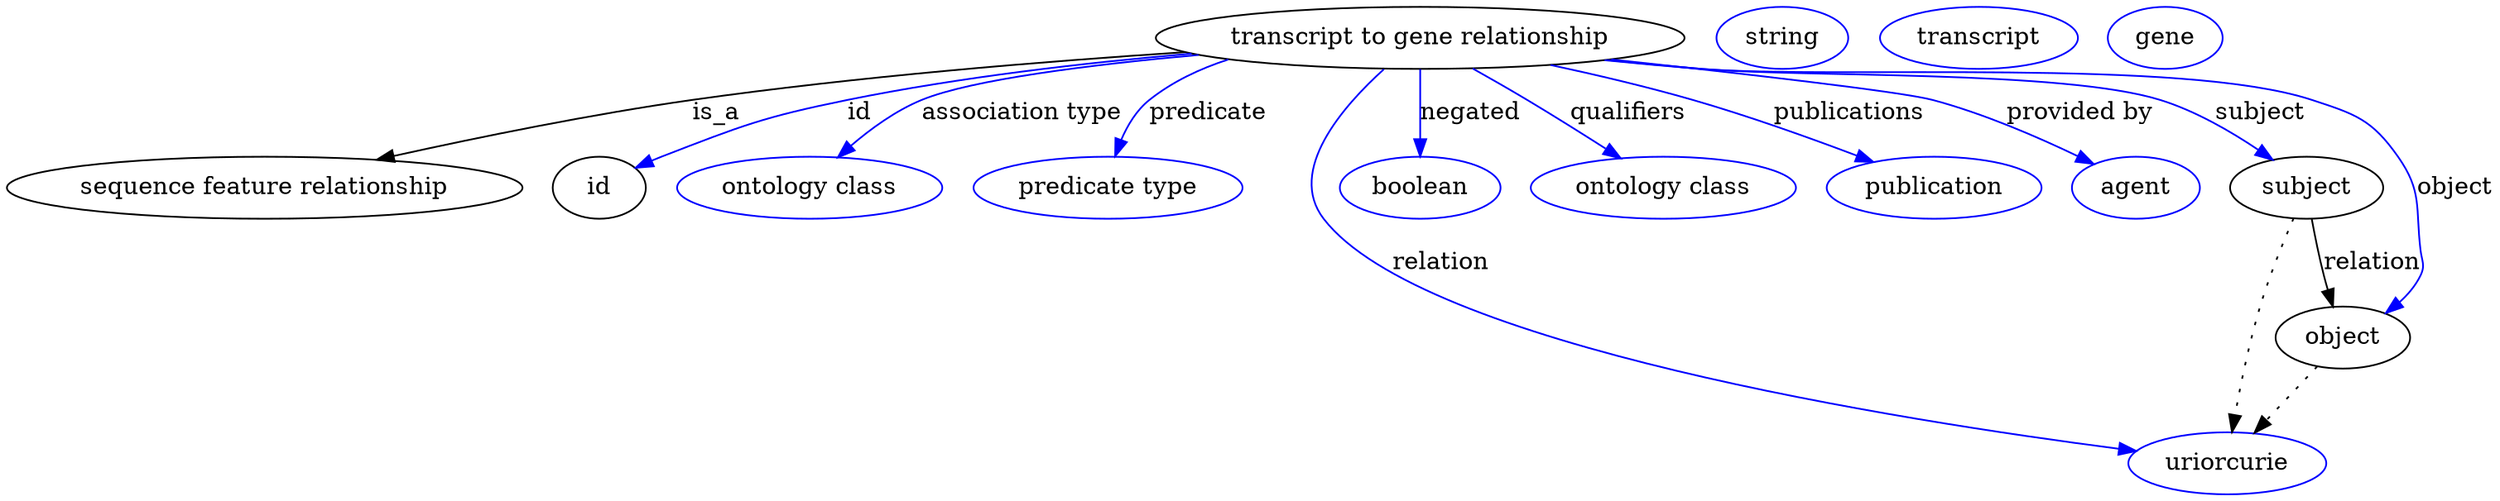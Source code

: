 digraph {
	graph [bb="0,0,1192.7,283"];
	node [label="\N"];
	"transcript to gene relationship"	 [height=0.5,
		label="transcript to gene relationship",
		pos="673.74,265",
		width=3.2317];
	"sequence feature relationship"	 [height=0.5,
		pos="113.74,178",
		width=3.1594];
	"transcript to gene relationship" -> "sequence feature relationship"	 [label=is_a,
		lp="338.74,221.5",
		pos="e,170.55,193.67 567.63,257.56 498.92,251.86 407.67,242.62 327.74,229 277.9,220.5 222.37,207.16 180.38,196.25"];
	id	 [height=0.5,
		pos="272.74,178",
		width=0.75];
	"transcript to gene relationship" -> id	 [color=blue,
		label=id,
		lp="408.24,221.5",
		pos="e,294.24,189.3 571.17,256.4 520.09,250.85 457.67,242.14 402.74,229 359.68,218.7 349.51,213.27 308.74,196 306.95,195.24 305.13,194.44 \
303.3,193.61",
		style=solid];
	"association type"	 [color=blue,
		height=0.5,
		label="ontology class",
		pos="379.74,178",
		width=1.7151];
	"transcript to gene relationship" -> "association type"	 [color=blue,
		label="association type",
		lp="484.74,221.5",
		pos="e,395.61,195.51 576.06,255.21 523.54,248.9 464.75,239.86 440.74,229 426.77,222.68 413.45,212.25 402.83,202.46",
		style=solid];
	predicate	 [color=blue,
		height=0.5,
		label="predicate type",
		pos="519.74,178",
		width=1.679];
	"transcript to gene relationship" -> predicate	 [color=blue,
		label=predicate,
		lp="568.74,221.5",
		pos="e,524.23,196.44 602.27,250.73 577.37,244.62 553.27,237.04 543.74,229 536.64,223.02 531.51,214.46 527.86,206.07",
		style=solid];
	relation	 [color=blue,
		height=0.5,
		label=uriorcurie,
		pos="1063.7,18",
		width=1.2638];
	"transcript to gene relationship" -> relation	 [color=blue,
		label=relation,
		lp="689.74,134.5",
		pos="e,1021.8,25.249 655,247.1 634.38,225.2 606.67,187.63 626.74,160 672.85,96.527 906.1,46.761 1011.7,27.111",
		style=solid];
	negated	 [color=blue,
		height=0.5,
		label=boolean,
		pos="673.74,178",
		width=1.0652];
	"transcript to gene relationship" -> negated	 [color=blue,
		label=negated,
		lp="695.24,221.5",
		pos="e,673.74,196 673.74,246.97 673.74,235.19 673.74,219.56 673.74,206.16",
		style=solid];
	qualifiers	 [color=blue,
		height=0.5,
		label="ontology class",
		pos="791.74,178",
		width=1.7151];
	"transcript to gene relationship" -> qualifiers	 [color=blue,
		label=qualifiers,
		lp="766.74,221.5",
		pos="e,768.81,194.91 697.9,247.18 716.08,233.79 741.12,215.32 760.76,200.84",
		style=solid];
	publications	 [color=blue,
		height=0.5,
		label=publication,
		pos="921.74,178",
		width=1.3902];
	"transcript to gene relationship" -> publications	 [color=blue,
		label=publications,
		lp="869.24,221.5",
		pos="e,889.97,192.02 731.7,249.36 752.37,243.44 775.73,236.34 796.74,229 825.16,219.07 856.53,206.27 880.74,195.97",
		style=solid];
	"provided by"	 [color=blue,
		height=0.5,
		label=agent,
		pos="1019.7,178",
		width=0.83048];
	"transcript to gene relationship" -> "provided by"	 [color=blue,
		label="provided by",
		lp="977.74,221.5",
		pos="e,997.5,190.25 757.99,252.52 821.7,243 899.43,231.15 906.74,229 935.46,220.54 966.34,206.21 988.55,194.89",
		style=solid];
	subject	 [height=0.5,
		pos="1103.7,178",
		width=0.99297];
	"transcript to gene relationship" -> subject	 [color=blue,
		label=subject,
		lp="1067.2,221.5",
		pos="e,1083.4,193.15 756.69,252.35 770.71,250.41 785.12,248.55 798.74,247 894.46,236.13 922.76,257.63 1014.7,229 1036.1,222.35 1058,209.93 \
1074.7,199.01",
		style=solid];
	object	 [height=0.5,
		pos="1123.7,91",
		width=0.9027];
	"transcript to gene relationship" -> object	 [color=blue,
		label=object,
		lp="1175.7,178",
		pos="e,1143.9,105.27 755.99,252.18 770.22,250.25 784.89,248.42 798.74,247 863.41,240.36 1028.4,247.55 1090.7,229 1119.2,220.54 1131.1,\
219.86 1148.7,196 1163.3,176.22 1158.1,166.44 1160.7,142 1161.5,135.37 1163.3,133.14 1160.7,127 1158.5,121.74 1155.1,116.86 1151.2,\
112.51",
		style=solid];
	association_id	 [color=blue,
		height=0.5,
		label=string,
		pos="838.74,265",
		width=0.84854];
	subject -> relation	 [pos="e,1067,36.239 1097.8,159.97 1093.3,146.12 1087.2,126.47 1082.7,109 1077.4,88.088 1072.4,64.188 1068.9,46.13",
		style=dotted];
	subject -> object	 [label=relation,
		lp="1135.7,134.5",
		pos="e,1119.6,109 1107.9,159.97 1110.6,148.08 1114.3,132.25 1117.4,118.76"];
	"transcript to gene relationship_subject"	 [color=blue,
		height=0.5,
		label=transcript,
		pos="931.74,265",
		width=1.2277];
	object -> relation	 [pos="e,1077.9,35.261 1110.1,74.435 1102.5,65.207 1092.9,53.528 1084.4,43.191",
		style=dotted];
	"transcript to gene relationship_object"	 [color=blue,
		height=0.5,
		label=gene,
		pos="1020.7,265",
		width=0.75827];
}
